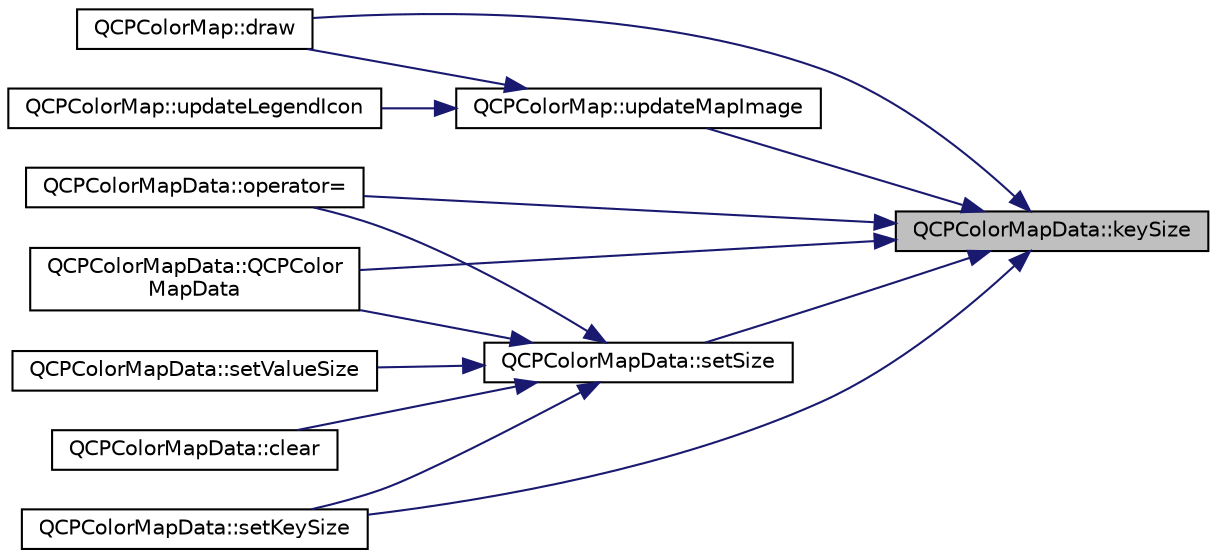 digraph "QCPColorMapData::keySize"
{
 // LATEX_PDF_SIZE
  edge [fontname="Helvetica",fontsize="10",labelfontname="Helvetica",labelfontsize="10"];
  node [fontname="Helvetica",fontsize="10",shape=record];
  rankdir="RL";
  Node1 [label="QCPColorMapData::keySize",height=0.2,width=0.4,color="black", fillcolor="grey75", style="filled", fontcolor="black",tooltip=" "];
  Node1 -> Node2 [dir="back",color="midnightblue",fontsize="10",style="solid",fontname="Helvetica"];
  Node2 [label="QCPColorMap::draw",height=0.2,width=0.4,color="black", fillcolor="white", style="filled",URL="$classQCPColorMap.html#a6b628014d2939368935efd0a788648c8",tooltip=" "];
  Node1 -> Node3 [dir="back",color="midnightblue",fontsize="10",style="solid",fontname="Helvetica"];
  Node3 [label="QCPColorMapData::operator=",height=0.2,width=0.4,color="black", fillcolor="white", style="filled",URL="$classQCPColorMapData.html#afdf4dd1b2f5714234fe84709b85c2a8d",tooltip=" "];
  Node1 -> Node4 [dir="back",color="midnightblue",fontsize="10",style="solid",fontname="Helvetica"];
  Node4 [label="QCPColorMapData::QCPColor\lMapData",height=0.2,width=0.4,color="black", fillcolor="white", style="filled",URL="$classQCPColorMapData.html#aac9d8eb81e18e240d89d56c01933fd23",tooltip=" "];
  Node1 -> Node5 [dir="back",color="midnightblue",fontsize="10",style="solid",fontname="Helvetica"];
  Node5 [label="QCPColorMapData::setKeySize",height=0.2,width=0.4,color="black", fillcolor="white", style="filled",URL="$classQCPColorMapData.html#ac7ef70e383aface34b44dbde49234b6b",tooltip=" "];
  Node1 -> Node6 [dir="back",color="midnightblue",fontsize="10",style="solid",fontname="Helvetica"];
  Node6 [label="QCPColorMapData::setSize",height=0.2,width=0.4,color="black", fillcolor="white", style="filled",URL="$classQCPColorMapData.html#a0d9ff35c299d0478b682bfbcdd9c097e",tooltip=" "];
  Node6 -> Node7 [dir="back",color="midnightblue",fontsize="10",style="solid",fontname="Helvetica"];
  Node7 [label="QCPColorMapData::clear",height=0.2,width=0.4,color="black", fillcolor="white", style="filled",URL="$classQCPColorMapData.html#a9910ba830e96955bd5c8e5bef1e77ef3",tooltip=" "];
  Node6 -> Node3 [dir="back",color="midnightblue",fontsize="10",style="solid",fontname="Helvetica"];
  Node6 -> Node4 [dir="back",color="midnightblue",fontsize="10",style="solid",fontname="Helvetica"];
  Node6 -> Node5 [dir="back",color="midnightblue",fontsize="10",style="solid",fontname="Helvetica"];
  Node6 -> Node8 [dir="back",color="midnightblue",fontsize="10",style="solid",fontname="Helvetica"];
  Node8 [label="QCPColorMapData::setValueSize",height=0.2,width=0.4,color="black", fillcolor="white", style="filled",URL="$classQCPColorMapData.html#a0893c9e3914513048b45e3429ffd16f2",tooltip=" "];
  Node1 -> Node9 [dir="back",color="midnightblue",fontsize="10",style="solid",fontname="Helvetica"];
  Node9 [label="QCPColorMap::updateMapImage",height=0.2,width=0.4,color="black", fillcolor="white", style="filled",URL="$classQCPColorMap.html#a5efcea591bb5486d968af520a4d43c3a",tooltip=" "];
  Node9 -> Node2 [dir="back",color="midnightblue",fontsize="10",style="solid",fontname="Helvetica"];
  Node9 -> Node10 [dir="back",color="midnightblue",fontsize="10",style="solid",fontname="Helvetica"];
  Node10 [label="QCPColorMap::updateLegendIcon",height=0.2,width=0.4,color="black", fillcolor="white", style="filled",URL="$classQCPColorMap.html#a5d8158b62d55fcfeaabcb68ce0083e87",tooltip=" "];
}
